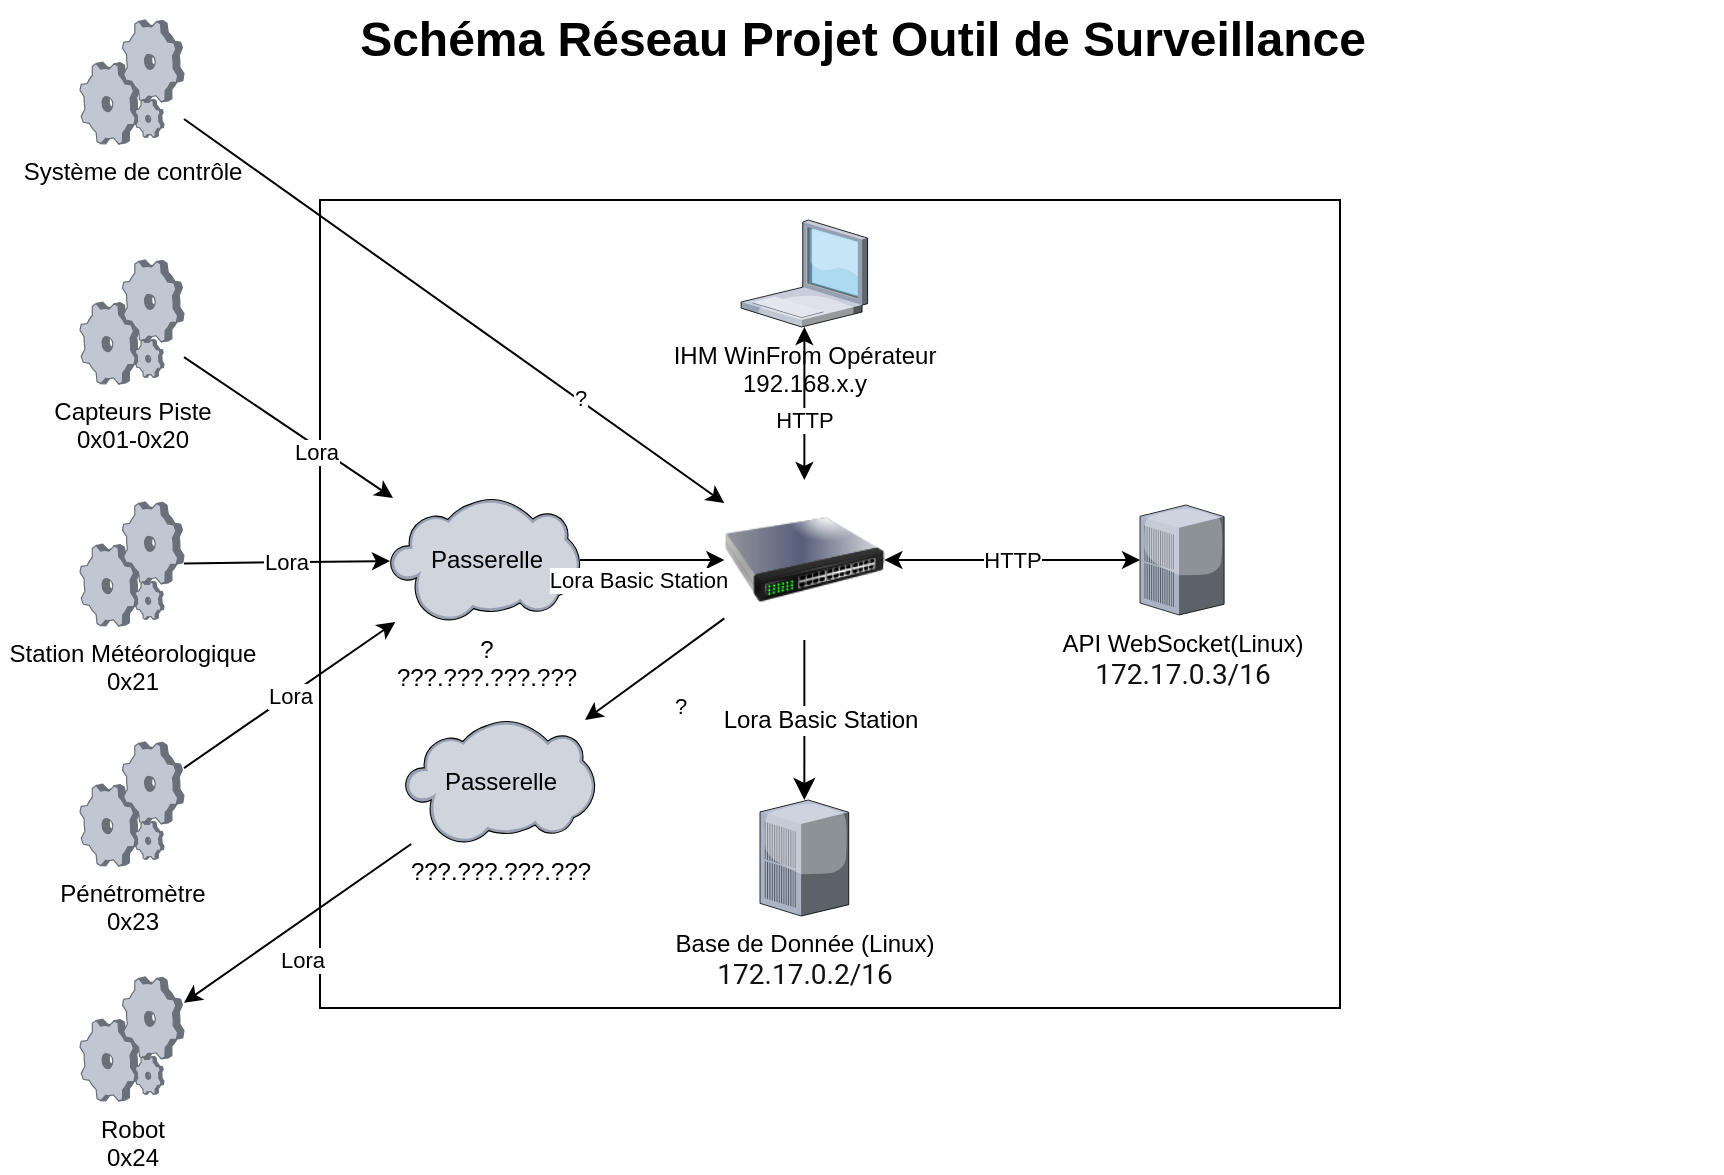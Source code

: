 <mxfile version="26.0.16">
  <diagram name="Page-1" id="e3a06f82-3646-2815-327d-82caf3d4e204">
    <mxGraphModel dx="928" dy="604" grid="1" gridSize="10" guides="1" tooltips="1" connect="1" arrows="1" fold="1" page="1" pageScale="1.5" pageWidth="1169" pageHeight="826" background="none" math="0" shadow="0">
      <root>
        <mxCell id="0" style=";html=1;" />
        <mxCell id="1" style=";html=1;" parent="0" />
        <mxCell id="jol3JifbEh89Kw-O4knA-56" value="" style="rounded=0;whiteSpace=wrap;html=1;" parent="1" vertex="1">
          <mxGeometry x="1310" y="200" width="510" height="404" as="geometry" />
        </mxCell>
        <mxCell id="6a7d8f32e03d9370-62" value="Schéma Réseau Projet Outil de Surveillance" style="text;strokeColor=none;fillColor=none;html=1;fontSize=24;fontStyle=1;verticalAlign=middle;align=center;" parent="1" vertex="1">
          <mxGeometry x="1150" y="100" width="861" height="40" as="geometry" />
        </mxCell>
        <mxCell id="jol3JifbEh89Kw-O4knA-2" value="IHM WinFrom Opérateur&lt;div&gt;192.168.x.y&lt;/div&gt;" style="verticalLabelPosition=bottom;sketch=0;aspect=fixed;html=1;verticalAlign=top;strokeColor=none;align=center;outlineConnect=0;shape=mxgraph.citrix.laptop_1;" parent="1" vertex="1">
          <mxGeometry x="1520.57" y="210" width="63.23" height="53.5" as="geometry" />
        </mxCell>
        <mxCell id="jol3JifbEh89Kw-O4knA-6" value="Capteurs Piste&lt;div&gt;0x01-0x20&lt;/div&gt;" style="verticalLabelPosition=bottom;sketch=0;aspect=fixed;html=1;verticalAlign=top;strokeColor=none;align=center;outlineConnect=0;shape=mxgraph.citrix.process;" parent="1" vertex="1">
          <mxGeometry x="1190" y="230" width="52" height="62" as="geometry" />
        </mxCell>
        <mxCell id="jol3JifbEh89Kw-O4knA-7" value="Station Météorologique&lt;br&gt;0x21&lt;br&gt;&lt;div&gt;&lt;br&gt;&lt;/div&gt;" style="verticalLabelPosition=bottom;sketch=0;aspect=fixed;html=1;verticalAlign=top;strokeColor=none;align=center;outlineConnect=0;shape=mxgraph.citrix.process;" parent="1" vertex="1">
          <mxGeometry x="1190" y="351" width="52" height="62" as="geometry" />
        </mxCell>
        <mxCell id="jol3JifbEh89Kw-O4knA-8" value="Pénétromètre&lt;div&gt;0x23&lt;/div&gt;" style="verticalLabelPosition=bottom;sketch=0;aspect=fixed;html=1;verticalAlign=top;strokeColor=none;align=center;outlineConnect=0;shape=mxgraph.citrix.process;" parent="1" vertex="1">
          <mxGeometry x="1190" y="471" width="52" height="62" as="geometry" />
        </mxCell>
        <mxCell id="jol3JifbEh89Kw-O4knA-10" value="?&lt;br&gt;???.???.???.???" style="verticalLabelPosition=bottom;sketch=0;aspect=fixed;html=1;verticalAlign=top;strokeColor=none;align=center;outlineConnect=0;shape=mxgraph.citrix.cloud;" parent="1" vertex="1">
          <mxGeometry x="1345" y="349" width="95" height="62" as="geometry" />
        </mxCell>
        <mxCell id="jol3JifbEh89Kw-O4knA-29" value="Passerelle" style="text;html=1;align=center;verticalAlign=middle;resizable=0;points=[];autosize=1;strokeColor=none;fillColor=none;" parent="1" vertex="1">
          <mxGeometry x="1352.5" y="365" width="80" height="30" as="geometry" />
        </mxCell>
        <mxCell id="jol3JifbEh89Kw-O4knA-62" value="Lora" style="endArrow=classic;html=1;rounded=0;" parent="1" source="jol3JifbEh89Kw-O4knA-8" target="jol3JifbEh89Kw-O4knA-10" edge="1">
          <mxGeometry width="50" height="50" relative="1" as="geometry">
            <mxPoint x="1560" y="560" as="sourcePoint" />
            <mxPoint x="1610" y="510" as="targetPoint" />
          </mxGeometry>
        </mxCell>
        <mxCell id="jol3JifbEh89Kw-O4knA-63" value="Lora" style="endArrow=classic;html=1;rounded=0;" parent="1" source="jol3JifbEh89Kw-O4knA-7" target="jol3JifbEh89Kw-O4knA-10" edge="1">
          <mxGeometry width="50" height="50" relative="1" as="geometry">
            <mxPoint x="1560" y="560" as="sourcePoint" />
            <mxPoint x="1610" y="510" as="targetPoint" />
          </mxGeometry>
        </mxCell>
        <mxCell id="jol3JifbEh89Kw-O4knA-64" value="" style="endArrow=classic;html=1;rounded=0;" parent="1" source="jol3JifbEh89Kw-O4knA-6" target="jol3JifbEh89Kw-O4knA-10" edge="1">
          <mxGeometry width="50" height="50" relative="1" as="geometry">
            <mxPoint x="1560" y="560" as="sourcePoint" />
            <mxPoint x="1610" y="510" as="targetPoint" />
          </mxGeometry>
        </mxCell>
        <mxCell id="jol3JifbEh89Kw-O4knA-65" value="Lora" style="edgeLabel;html=1;align=center;verticalAlign=middle;resizable=0;points=[];" parent="jol3JifbEh89Kw-O4knA-64" vertex="1" connectable="0">
          <mxGeometry x="0.293" y="-3" relative="1" as="geometry">
            <mxPoint y="-1" as="offset" />
          </mxGeometry>
        </mxCell>
        <mxCell id="_o-MiO4tnpfckhdL8MOe-7" value="Lora Basic Station" style="edgeStyle=orthogonalEdgeStyle;rounded=0;orthogonalLoop=1;jettySize=auto;html=1;" parent="1" source="jol3JifbEh89Kw-O4knA-10" target="_o-MiO4tnpfckhdL8MOe-8" edge="1">
          <mxGeometry x="-0.169" y="-10" relative="1" as="geometry">
            <mxPoint x="1470" y="610" as="targetPoint" />
            <mxPoint x="-1" as="offset" />
          </mxGeometry>
        </mxCell>
        <mxCell id="_o-MiO4tnpfckhdL8MOe-1" value="Base de Donnée (Linux)&lt;br&gt;&lt;div&gt;&lt;span style=&quot;color: rgb(17, 17, 17); font-family: Roboto, Helvetica, sans-serif; font-size: 14px; text-align: left; text-wrap-mode: wrap; background-color: rgb(255, 255, 255);&quot;&gt;172.17.0.2/16&lt;/span&gt;&lt;/div&gt;" style="verticalLabelPosition=bottom;sketch=0;aspect=fixed;html=1;verticalAlign=top;strokeColor=none;align=center;outlineConnect=0;shape=mxgraph.citrix.pbx_server;" parent="1" vertex="1">
          <mxGeometry x="1530" y="500" width="44.35" height="58" as="geometry" />
        </mxCell>
        <mxCell id="_o-MiO4tnpfckhdL8MOe-2" value="API WebSocket(Linux)&lt;br&gt;&lt;div&gt;&lt;span style=&quot;color: rgb(17, 17, 17); font-family: Roboto, Helvetica, sans-serif; font-size: 14px; text-align: left; text-wrap-mode: wrap; background-color: rgb(255, 255, 255);&quot;&gt;172.17.0.3/16&lt;/span&gt;&lt;/div&gt;" style="verticalLabelPosition=bottom;sketch=0;aspect=fixed;html=1;verticalAlign=top;strokeColor=none;align=center;outlineConnect=0;shape=mxgraph.citrix.pbx_server;" parent="1" vertex="1">
          <mxGeometry x="1720.0" y="352.5" width="42.06" height="55" as="geometry" />
        </mxCell>
        <mxCell id="_o-MiO4tnpfckhdL8MOe-8" value="" style="image;html=1;image=img/lib/clip_art/networking/Switch_128x128.png" parent="1" vertex="1">
          <mxGeometry x="1512.18" y="340" width="80" height="80" as="geometry" />
        </mxCell>
        <mxCell id="_o-MiO4tnpfckhdL8MOe-11" value="HTTP" style="endArrow=classic;startArrow=classic;html=1;rounded=0;entryX=1;entryY=0.5;entryDx=0;entryDy=0;" parent="1" source="_o-MiO4tnpfckhdL8MOe-2" target="_o-MiO4tnpfckhdL8MOe-8" edge="1">
          <mxGeometry x="0.007" width="50" height="50" relative="1" as="geometry">
            <mxPoint x="1700" y="490" as="sourcePoint" />
            <mxPoint x="1742.06" y="380" as="targetPoint" />
            <mxPoint as="offset" />
          </mxGeometry>
        </mxCell>
        <mxCell id="_o-MiO4tnpfckhdL8MOe-12" value="HTTP" style="endArrow=classic;startArrow=classic;html=1;rounded=0;" parent="1" source="jol3JifbEh89Kw-O4knA-2" target="_o-MiO4tnpfckhdL8MOe-8" edge="1">
          <mxGeometry x="0.216" width="50" height="50" relative="1" as="geometry">
            <mxPoint x="1710" y="500" as="sourcePoint" />
            <mxPoint x="1817" y="389" as="targetPoint" />
            <mxPoint as="offset" />
          </mxGeometry>
        </mxCell>
        <mxCell id="sjXK0QYomIxqZJ3xOZH--6" value="???.???.???.???" style="verticalLabelPosition=bottom;sketch=0;aspect=fixed;html=1;verticalAlign=top;strokeColor=none;align=center;outlineConnect=0;shape=mxgraph.citrix.cloud;" parent="1" vertex="1">
          <mxGeometry x="1352.5" y="460" width="95" height="62" as="geometry" />
        </mxCell>
        <mxCell id="sjXK0QYomIxqZJ3xOZH--7" value="Passerelle" style="text;html=1;align=center;verticalAlign=middle;resizable=0;points=[];autosize=1;strokeColor=none;fillColor=none;" parent="1" vertex="1">
          <mxGeometry x="1360" y="476" width="80" height="30" as="geometry" />
        </mxCell>
        <mxCell id="sjXK0QYomIxqZJ3xOZH--9" value="" style="endArrow=classic;html=1;rounded=0;" parent="1" source="_o-MiO4tnpfckhdL8MOe-8" target="sjXK0QYomIxqZJ3xOZH--6" edge="1">
          <mxGeometry width="50" height="50" relative="1" as="geometry">
            <mxPoint x="1252" y="289" as="sourcePoint" />
            <mxPoint x="1357" y="359" as="targetPoint" />
          </mxGeometry>
        </mxCell>
        <mxCell id="sjXK0QYomIxqZJ3xOZH--10" value="?" style="edgeLabel;html=1;align=center;verticalAlign=middle;resizable=0;points=[];" parent="sjXK0QYomIxqZJ3xOZH--9" vertex="1" connectable="0">
          <mxGeometry x="0.293" y="-3" relative="1" as="geometry">
            <mxPoint x="25" y="13" as="offset" />
          </mxGeometry>
        </mxCell>
        <mxCell id="sjXK0QYomIxqZJ3xOZH--11" value="" style="endArrow=classic;html=1;rounded=0;" parent="1" source="sjXK0QYomIxqZJ3xOZH--6" target="sjXK0QYomIxqZJ3xOZH--13" edge="1">
          <mxGeometry width="50" height="50" relative="1" as="geometry">
            <mxPoint x="1522" y="412" as="sourcePoint" />
            <mxPoint x="1260" y="500" as="targetPoint" />
          </mxGeometry>
        </mxCell>
        <mxCell id="sjXK0QYomIxqZJ3xOZH--12" value="Lora" style="edgeLabel;html=1;align=center;verticalAlign=middle;resizable=0;points=[];" parent="sjXK0QYomIxqZJ3xOZH--11" vertex="1" connectable="0">
          <mxGeometry x="0.293" y="-3" relative="1" as="geometry">
            <mxPoint x="20" y="9" as="offset" />
          </mxGeometry>
        </mxCell>
        <mxCell id="sjXK0QYomIxqZJ3xOZH--13" value="Robot&lt;br&gt;0x24" style="verticalLabelPosition=bottom;sketch=0;aspect=fixed;html=1;verticalAlign=top;strokeColor=none;align=center;outlineConnect=0;shape=mxgraph.citrix.process;" parent="1" vertex="1">
          <mxGeometry x="1190" y="588.5" width="52" height="62" as="geometry" />
        </mxCell>
        <mxCell id="sjXK0QYomIxqZJ3xOZH--14" value="Système de contrôle" style="verticalLabelPosition=bottom;sketch=0;aspect=fixed;html=1;verticalAlign=top;strokeColor=none;align=center;outlineConnect=0;shape=mxgraph.citrix.process;" parent="1" vertex="1">
          <mxGeometry x="1190" y="110" width="52" height="62" as="geometry" />
        </mxCell>
        <mxCell id="sjXK0QYomIxqZJ3xOZH--15" value="" style="endArrow=classic;html=1;rounded=0;" parent="1" source="sjXK0QYomIxqZJ3xOZH--14" target="_o-MiO4tnpfckhdL8MOe-8" edge="1">
          <mxGeometry width="50" height="50" relative="1" as="geometry">
            <mxPoint x="1290" y="210" as="sourcePoint" />
            <mxPoint x="1453" y="470" as="targetPoint" />
          </mxGeometry>
        </mxCell>
        <mxCell id="sjXK0QYomIxqZJ3xOZH--16" value="?" style="edgeLabel;html=1;align=center;verticalAlign=middle;resizable=0;points=[];" parent="sjXK0QYomIxqZJ3xOZH--15" vertex="1" connectable="0">
          <mxGeometry x="0.293" y="-3" relative="1" as="geometry">
            <mxPoint x="25" y="13" as="offset" />
          </mxGeometry>
        </mxCell>
        <mxCell id="EKg6l21MT7wwKW5Y14l3-5" value="" style="endArrow=classic;html=1;rounded=0;fontSize=12;startSize=8;endSize=8;curved=1;" edge="1" parent="1" source="_o-MiO4tnpfckhdL8MOe-8" target="_o-MiO4tnpfckhdL8MOe-1">
          <mxGeometry width="50" height="50" relative="1" as="geometry">
            <mxPoint x="1440" y="400" as="sourcePoint" />
            <mxPoint x="1490" y="350" as="targetPoint" />
          </mxGeometry>
        </mxCell>
        <mxCell id="EKg6l21MT7wwKW5Y14l3-9" value="Lora Basic Station" style="edgeLabel;html=1;align=center;verticalAlign=middle;resizable=0;points=[];fontSize=12;" vertex="1" connectable="0" parent="EKg6l21MT7wwKW5Y14l3-5">
          <mxGeometry x="0.165" y="1" relative="1" as="geometry">
            <mxPoint x="7" y="-7" as="offset" />
          </mxGeometry>
        </mxCell>
      </root>
    </mxGraphModel>
  </diagram>
</mxfile>
